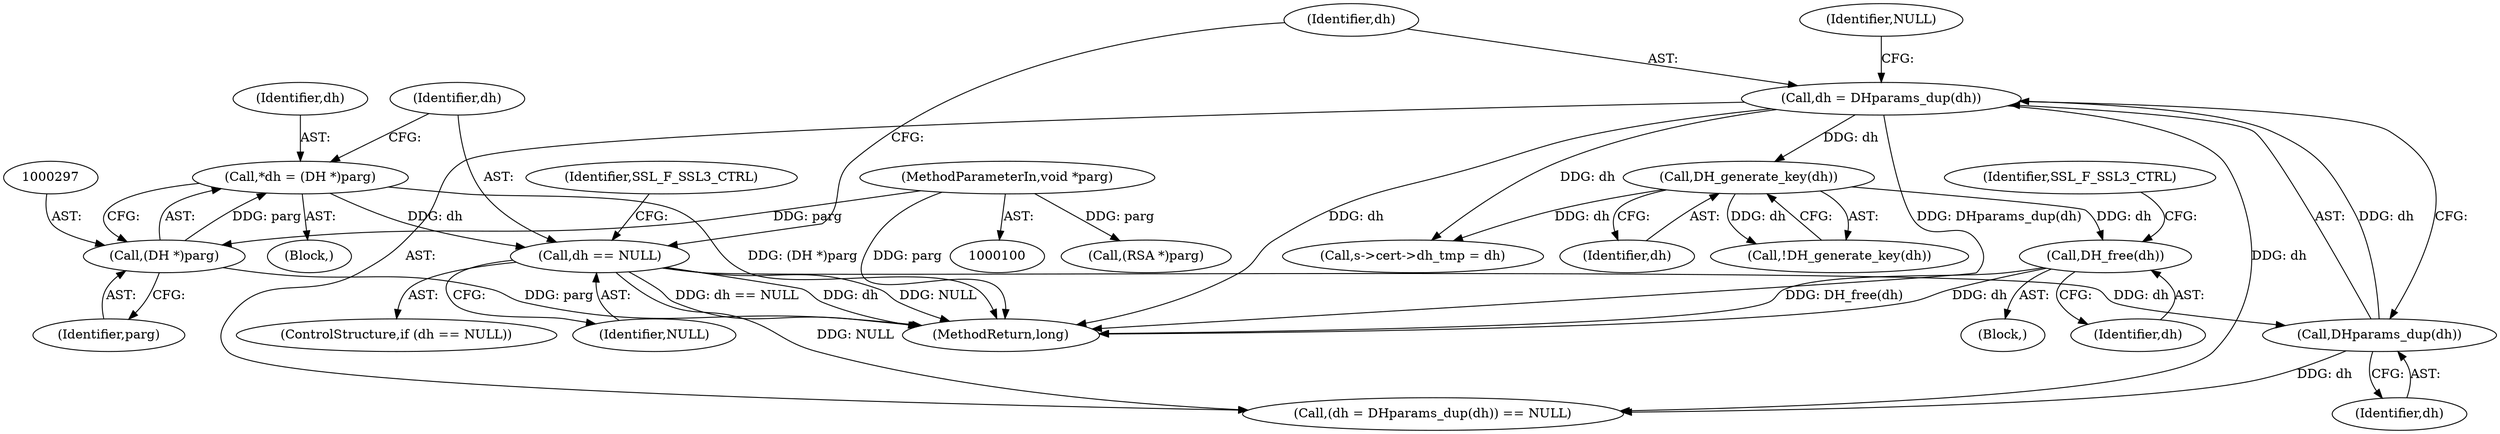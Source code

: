 digraph "0_openssl_c5b831f21d0d29d1e517d139d9d101763f60c9a2@API" {
"1000335" [label="(Call,DH_free(dh))"];
"1000332" [label="(Call,DH_generate_key(dh))"];
"1000311" [label="(Call,dh = DHparams_dup(dh))"];
"1000313" [label="(Call,DHparams_dup(dh))"];
"1000300" [label="(Call,dh == NULL)"];
"1000294" [label="(Call,*dh = (DH *)parg)"];
"1000296" [label="(Call,(DH *)parg)"];
"1000104" [label="(MethodParameterIn,void *parg)"];
"1000292" [label="(Block,)"];
"1000315" [label="(Identifier,NULL)"];
"1000311" [label="(Call,dh = DHparams_dup(dh))"];
"1000314" [label="(Identifier,dh)"];
"1000334" [label="(Block,)"];
"1000335" [label="(Call,DH_free(dh))"];
"1000232" [label="(Call,(RSA *)parg)"];
"1000294" [label="(Call,*dh = (DH *)parg)"];
"1000331" [label="(Call,!DH_generate_key(dh))"];
"1000332" [label="(Call,DH_generate_key(dh))"];
"1000301" [label="(Identifier,dh)"];
"1000104" [label="(MethodParameterIn,void *parg)"];
"1000295" [label="(Identifier,dh)"];
"1000305" [label="(Identifier,SSL_F_SSL3_CTRL)"];
"1000298" [label="(Identifier,parg)"];
"1000312" [label="(Identifier,dh)"];
"1000299" [label="(ControlStructure,if (dh == NULL))"];
"1000300" [label="(Call,dh == NULL)"];
"1000338" [label="(Identifier,SSL_F_SSL3_CTRL)"];
"1000313" [label="(Call,DHparams_dup(dh))"];
"1000333" [label="(Identifier,dh)"];
"1000356" [label="(Call,s->cert->dh_tmp = dh)"];
"1000336" [label="(Identifier,dh)"];
"1000310" [label="(Call,(dh = DHparams_dup(dh)) == NULL)"];
"1000302" [label="(Identifier,NULL)"];
"1000392" [label="(MethodReturn,long)"];
"1000296" [label="(Call,(DH *)parg)"];
"1000335" -> "1000334"  [label="AST: "];
"1000335" -> "1000336"  [label="CFG: "];
"1000336" -> "1000335"  [label="AST: "];
"1000338" -> "1000335"  [label="CFG: "];
"1000335" -> "1000392"  [label="DDG: dh"];
"1000335" -> "1000392"  [label="DDG: DH_free(dh)"];
"1000332" -> "1000335"  [label="DDG: dh"];
"1000332" -> "1000331"  [label="AST: "];
"1000332" -> "1000333"  [label="CFG: "];
"1000333" -> "1000332"  [label="AST: "];
"1000331" -> "1000332"  [label="CFG: "];
"1000332" -> "1000331"  [label="DDG: dh"];
"1000311" -> "1000332"  [label="DDG: dh"];
"1000332" -> "1000356"  [label="DDG: dh"];
"1000311" -> "1000310"  [label="AST: "];
"1000311" -> "1000313"  [label="CFG: "];
"1000312" -> "1000311"  [label="AST: "];
"1000313" -> "1000311"  [label="AST: "];
"1000315" -> "1000311"  [label="CFG: "];
"1000311" -> "1000392"  [label="DDG: dh"];
"1000311" -> "1000392"  [label="DDG: DHparams_dup(dh)"];
"1000311" -> "1000310"  [label="DDG: dh"];
"1000313" -> "1000311"  [label="DDG: dh"];
"1000311" -> "1000356"  [label="DDG: dh"];
"1000313" -> "1000314"  [label="CFG: "];
"1000314" -> "1000313"  [label="AST: "];
"1000313" -> "1000310"  [label="DDG: dh"];
"1000300" -> "1000313"  [label="DDG: dh"];
"1000300" -> "1000299"  [label="AST: "];
"1000300" -> "1000302"  [label="CFG: "];
"1000301" -> "1000300"  [label="AST: "];
"1000302" -> "1000300"  [label="AST: "];
"1000305" -> "1000300"  [label="CFG: "];
"1000312" -> "1000300"  [label="CFG: "];
"1000300" -> "1000392"  [label="DDG: dh"];
"1000300" -> "1000392"  [label="DDG: NULL"];
"1000300" -> "1000392"  [label="DDG: dh == NULL"];
"1000294" -> "1000300"  [label="DDG: dh"];
"1000300" -> "1000310"  [label="DDG: NULL"];
"1000294" -> "1000292"  [label="AST: "];
"1000294" -> "1000296"  [label="CFG: "];
"1000295" -> "1000294"  [label="AST: "];
"1000296" -> "1000294"  [label="AST: "];
"1000301" -> "1000294"  [label="CFG: "];
"1000294" -> "1000392"  [label="DDG: (DH *)parg"];
"1000296" -> "1000294"  [label="DDG: parg"];
"1000296" -> "1000298"  [label="CFG: "];
"1000297" -> "1000296"  [label="AST: "];
"1000298" -> "1000296"  [label="AST: "];
"1000296" -> "1000392"  [label="DDG: parg"];
"1000104" -> "1000296"  [label="DDG: parg"];
"1000104" -> "1000100"  [label="AST: "];
"1000104" -> "1000392"  [label="DDG: parg"];
"1000104" -> "1000232"  [label="DDG: parg"];
}
